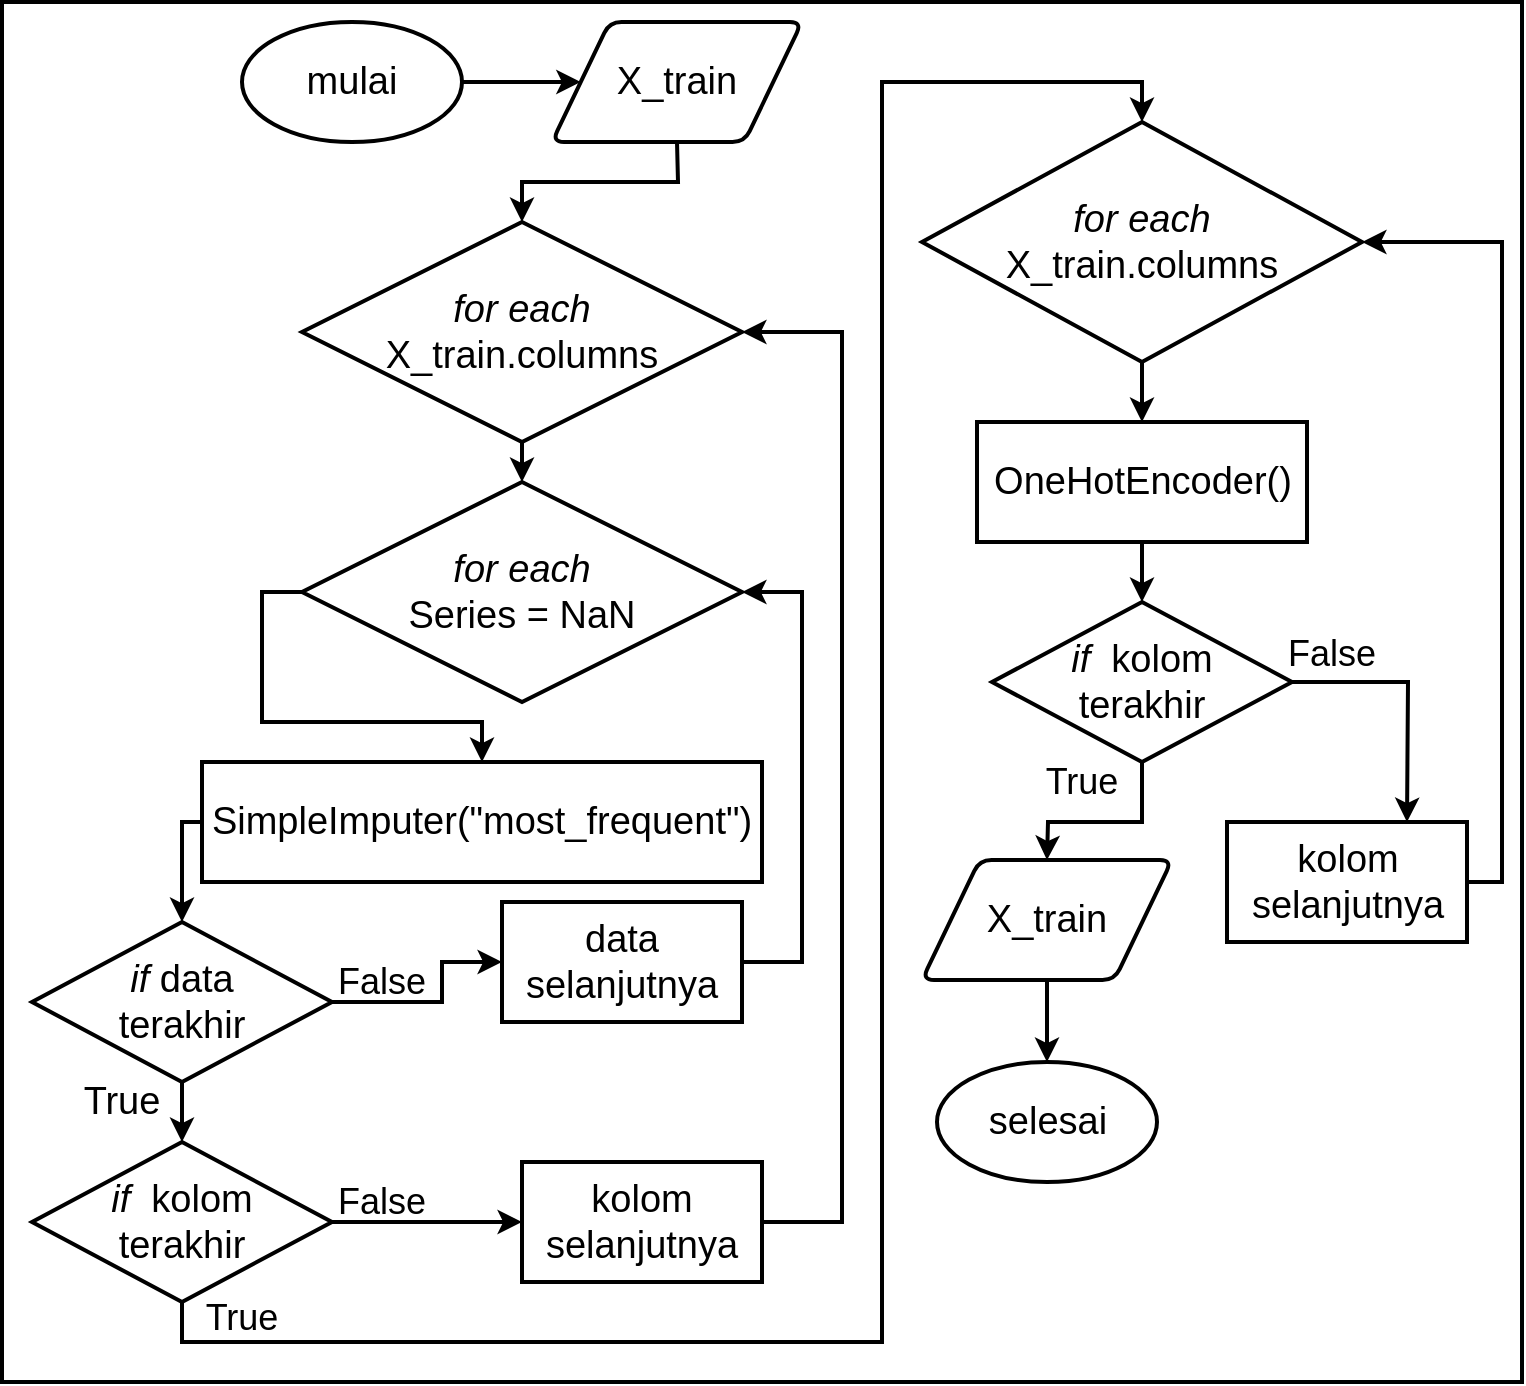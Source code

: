 <mxfile version="15.6.3" type="device"><diagram id="3OqKHIjlhKhbL3j-My_v" name="Page-1"><mxGraphModel dx="2800" dy="1087" grid="1" gridSize="10" guides="1" tooltips="1" connect="1" arrows="1" fold="1" page="1" pageScale="1" pageWidth="850" pageHeight="1100" math="0" shadow="0"><root><mxCell id="0"/><mxCell id="1" parent="0"/><mxCell id="IaLLA_4b4ACyGGXv01W9-3" value="" style="group" vertex="1" connectable="0" parent="1"><mxGeometry x="-110" y="180" width="760" height="690" as="geometry"/></mxCell><mxCell id="IaLLA_4b4ACyGGXv01W9-2" value="" style="rounded=0;whiteSpace=wrap;html=1;fontSize=19;strokeWidth=2;" vertex="1" parent="IaLLA_4b4ACyGGXv01W9-3"><mxGeometry width="760" height="690" as="geometry"/></mxCell><mxCell id="gep9XmqqdPEduZASDYvP-1" value="&lt;font style=&quot;font-size: 19px&quot;&gt;mulai&lt;/font&gt;" style="ellipse;whiteSpace=wrap;html=1;strokeWidth=2;container=0;" parent="IaLLA_4b4ACyGGXv01W9-3" vertex="1"><mxGeometry x="120" y="10" width="110" height="60" as="geometry"/></mxCell><mxCell id="gep9XmqqdPEduZASDYvP-2" value="&lt;font style=&quot;font-size: 19px&quot;&gt;selesai&lt;/font&gt;" style="ellipse;whiteSpace=wrap;html=1;strokeWidth=2;container=0;" parent="IaLLA_4b4ACyGGXv01W9-3" vertex="1"><mxGeometry x="467.5" y="530" width="110" height="60" as="geometry"/></mxCell><mxCell id="gep9XmqqdPEduZASDYvP-3" value="&lt;font style=&quot;font-size: 19px&quot;&gt;X_train&lt;/font&gt;" style="shape=parallelogram;html=1;strokeWidth=2;perimeter=parallelogramPerimeter;whiteSpace=wrap;rounded=1;arcSize=12;size=0.23;container=0;" parent="IaLLA_4b4ACyGGXv01W9-3" vertex="1"><mxGeometry x="275" y="10" width="125" height="60" as="geometry"/></mxCell><mxCell id="gep9XmqqdPEduZASDYvP-4" value="&lt;font style=&quot;font-size: 19px&quot;&gt;&lt;i&gt;for each&lt;/i&gt;&lt;br&gt;X_train.columns&lt;/font&gt;" style="rhombus;whiteSpace=wrap;html=1;strokeWidth=2;container=0;" parent="IaLLA_4b4ACyGGXv01W9-3" vertex="1"><mxGeometry x="150" y="110" width="220" height="110" as="geometry"/></mxCell><mxCell id="gep9XmqqdPEduZASDYvP-5" value="" style="endArrow=classic;html=1;exitX=1;exitY=0.5;exitDx=0;exitDy=0;strokeWidth=2;entryX=0;entryY=0.5;entryDx=0;entryDy=0;" parent="IaLLA_4b4ACyGGXv01W9-3" source="gep9XmqqdPEduZASDYvP-1" target="gep9XmqqdPEduZASDYvP-3" edge="1"><mxGeometry x="-10" y="-30" width="50" height="50" as="geometry"><mxPoint x="260" y="170" as="sourcePoint"/><mxPoint x="310" y="120" as="targetPoint"/></mxGeometry></mxCell><mxCell id="gep9XmqqdPEduZASDYvP-6" value="" style="endArrow=classic;html=1;strokeWidth=2;exitX=0.5;exitY=1;exitDx=0;exitDy=0;entryX=0.5;entryY=0;entryDx=0;entryDy=0;rounded=0;" parent="IaLLA_4b4ACyGGXv01W9-3" source="gep9XmqqdPEduZASDYvP-3" target="gep9XmqqdPEduZASDYvP-4" edge="1"><mxGeometry x="-10" y="-30" width="50" height="50" as="geometry"><mxPoint x="260" y="170" as="sourcePoint"/><mxPoint x="310" y="120" as="targetPoint"/><Array as="points"><mxPoint x="338" y="90"/><mxPoint x="260" y="90"/></Array></mxGeometry></mxCell><mxCell id="gep9XmqqdPEduZASDYvP-7" value="&lt;font style=&quot;font-size: 19px&quot;&gt;&lt;i&gt;for each&lt;/i&gt;&lt;br&gt;Series = NaN&lt;/font&gt;" style="rhombus;whiteSpace=wrap;html=1;strokeWidth=2;container=0;" parent="IaLLA_4b4ACyGGXv01W9-3" vertex="1"><mxGeometry x="150" y="240" width="220" height="110" as="geometry"/></mxCell><mxCell id="gep9XmqqdPEduZASDYvP-8" value="" style="endArrow=classic;html=1;strokeWidth=2;exitX=0.5;exitY=1;exitDx=0;exitDy=0;entryX=0.5;entryY=0;entryDx=0;entryDy=0;" parent="IaLLA_4b4ACyGGXv01W9-3" source="gep9XmqqdPEduZASDYvP-4" target="gep9XmqqdPEduZASDYvP-7" edge="1"><mxGeometry x="-10" y="-30" width="50" height="50" as="geometry"><mxPoint x="260" y="270" as="sourcePoint"/><mxPoint x="310" y="220" as="targetPoint"/></mxGeometry></mxCell><mxCell id="gep9XmqqdPEduZASDYvP-9" value="&lt;font style=&quot;font-size: 19px&quot;&gt;SimpleImputer(&quot;most_frequent&quot;)&lt;/font&gt;" style="rounded=0;whiteSpace=wrap;html=1;strokeWidth=2;container=0;" parent="IaLLA_4b4ACyGGXv01W9-3" vertex="1"><mxGeometry x="100" y="380" width="280" height="60" as="geometry"/></mxCell><mxCell id="gep9XmqqdPEduZASDYvP-10" value="" style="endArrow=classic;html=1;strokeWidth=2;exitX=0;exitY=0.5;exitDx=0;exitDy=0;entryX=0.5;entryY=0;entryDx=0;entryDy=0;rounded=0;" parent="IaLLA_4b4ACyGGXv01W9-3" source="gep9XmqqdPEduZASDYvP-7" target="gep9XmqqdPEduZASDYvP-9" edge="1"><mxGeometry x="110" y="-180" width="50" height="50" as="geometry"><mxPoint x="140" y="370" as="sourcePoint"/><mxPoint x="190" y="320" as="targetPoint"/><Array as="points"><mxPoint x="130" y="295"/><mxPoint x="130" y="360"/><mxPoint x="240" y="360"/></Array></mxGeometry></mxCell><mxCell id="gep9XmqqdPEduZASDYvP-11" value="&lt;font style=&quot;font-size: 19px&quot;&gt;&lt;i&gt;if&lt;/i&gt;&amp;nbsp;data&lt;br&gt;terakhir&lt;/font&gt;" style="rhombus;whiteSpace=wrap;html=1;strokeWidth=2;container=0;" parent="IaLLA_4b4ACyGGXv01W9-3" vertex="1"><mxGeometry x="15" y="460" width="150" height="80" as="geometry"/></mxCell><mxCell id="gep9XmqqdPEduZASDYvP-12" value="&lt;font style=&quot;font-size: 19px&quot;&gt;data&lt;br&gt;selanjutnya&lt;/font&gt;" style="rounded=0;whiteSpace=wrap;html=1;strokeWidth=2;container=0;" parent="IaLLA_4b4ACyGGXv01W9-3" vertex="1"><mxGeometry x="250" y="450" width="120" height="60" as="geometry"/></mxCell><mxCell id="gep9XmqqdPEduZASDYvP-13" value="&lt;font style=&quot;font-size: 19px&quot;&gt;&lt;i&gt;if&lt;/i&gt;&amp;nbsp; kolom&lt;br&gt;terakhir&lt;/font&gt;" style="rhombus;whiteSpace=wrap;html=1;strokeWidth=2;container=0;" parent="IaLLA_4b4ACyGGXv01W9-3" vertex="1"><mxGeometry x="15" y="570" width="150" height="80" as="geometry"/></mxCell><mxCell id="gep9XmqqdPEduZASDYvP-14" value="&lt;font style=&quot;font-size: 19px&quot;&gt;kolom&lt;br&gt;selanjutnya&lt;/font&gt;" style="rounded=0;whiteSpace=wrap;html=1;strokeWidth=2;container=0;" parent="IaLLA_4b4ACyGGXv01W9-3" vertex="1"><mxGeometry x="260" y="580" width="120" height="60" as="geometry"/></mxCell><mxCell id="gep9XmqqdPEduZASDYvP-15" value="" style="endArrow=classic;html=1;strokeWidth=2;exitX=0;exitY=0.5;exitDx=0;exitDy=0;entryX=0.5;entryY=0;entryDx=0;entryDy=0;rounded=0;" parent="IaLLA_4b4ACyGGXv01W9-3" source="gep9XmqqdPEduZASDYvP-9" target="gep9XmqqdPEduZASDYvP-11" edge="1"><mxGeometry x="-10" y="-30" width="50" height="50" as="geometry"><mxPoint x="290" y="400" as="sourcePoint"/><mxPoint x="340" y="350" as="targetPoint"/><Array as="points"><mxPoint x="90" y="410"/></Array></mxGeometry></mxCell><mxCell id="gep9XmqqdPEduZASDYvP-16" value="" style="endArrow=classic;html=1;strokeWidth=2;exitX=1;exitY=0.5;exitDx=0;exitDy=0;entryX=1;entryY=0.5;entryDx=0;entryDy=0;rounded=0;" parent="IaLLA_4b4ACyGGXv01W9-3" source="gep9XmqqdPEduZASDYvP-12" target="gep9XmqqdPEduZASDYvP-7" edge="1"><mxGeometry x="-10" y="-30" width="50" height="50" as="geometry"><mxPoint x="290" y="400" as="sourcePoint"/><mxPoint x="340" y="350" as="targetPoint"/><Array as="points"><mxPoint x="400" y="480"/><mxPoint x="400" y="295"/></Array></mxGeometry></mxCell><mxCell id="gep9XmqqdPEduZASDYvP-17" value="" style="endArrow=classic;html=1;strokeWidth=2;exitX=1;exitY=0.5;exitDx=0;exitDy=0;entryX=1;entryY=0.5;entryDx=0;entryDy=0;rounded=0;" parent="IaLLA_4b4ACyGGXv01W9-3" source="gep9XmqqdPEduZASDYvP-14" target="gep9XmqqdPEduZASDYvP-4" edge="1"><mxGeometry x="-10" y="-30" width="50" height="50" as="geometry"><mxPoint x="120" y="440" as="sourcePoint"/><mxPoint x="170" y="390" as="targetPoint"/><Array as="points"><mxPoint x="420" y="610"/><mxPoint x="420" y="165"/></Array></mxGeometry></mxCell><mxCell id="gep9XmqqdPEduZASDYvP-18" value="" style="endArrow=classic;html=1;strokeWidth=2;exitX=1;exitY=0.5;exitDx=0;exitDy=0;entryX=0;entryY=0.5;entryDx=0;entryDy=0;rounded=0;" parent="IaLLA_4b4ACyGGXv01W9-3" source="gep9XmqqdPEduZASDYvP-11" target="gep9XmqqdPEduZASDYvP-12" edge="1"><mxGeometry x="-10" y="-30" width="50" height="50" as="geometry"><mxPoint x="80" y="560" as="sourcePoint"/><mxPoint x="130" y="510" as="targetPoint"/><Array as="points"><mxPoint x="220" y="500"/><mxPoint x="220" y="480"/></Array></mxGeometry></mxCell><mxCell id="gep9XmqqdPEduZASDYvP-19" value="" style="endArrow=classic;html=1;strokeWidth=2;exitX=0.5;exitY=1;exitDx=0;exitDy=0;entryX=0.5;entryY=0;entryDx=0;entryDy=0;" parent="IaLLA_4b4ACyGGXv01W9-3" source="gep9XmqqdPEduZASDYvP-11" edge="1" target="gep9XmqqdPEduZASDYvP-13"><mxGeometry x="-10" y="-30" width="50" height="50" as="geometry"><mxPoint x="-10" y="610" as="sourcePoint"/><mxPoint x="100" y="580" as="targetPoint"/></mxGeometry></mxCell><mxCell id="gep9XmqqdPEduZASDYvP-20" value="" style="endArrow=classic;html=1;strokeWidth=2;exitX=1;exitY=0.5;exitDx=0;exitDy=0;entryX=0;entryY=0.5;entryDx=0;entryDy=0;rounded=0;" parent="IaLLA_4b4ACyGGXv01W9-3" source="gep9XmqqdPEduZASDYvP-13" target="gep9XmqqdPEduZASDYvP-14" edge="1"><mxGeometry x="-10" y="-30" width="50" height="50" as="geometry"><mxPoint x="30" y="600" as="sourcePoint"/><mxPoint x="80" y="550" as="targetPoint"/><Array as="points"><mxPoint x="165" y="610"/></Array></mxGeometry></mxCell><mxCell id="gep9XmqqdPEduZASDYvP-21" value="&lt;font style=&quot;font-size: 19px&quot;&gt;&lt;i&gt;for each&lt;/i&gt;&lt;br&gt;X_train.columns&lt;/font&gt;" style="rhombus;whiteSpace=wrap;html=1;strokeWidth=2;container=0;" parent="IaLLA_4b4ACyGGXv01W9-3" vertex="1"><mxGeometry x="460" y="60" width="220" height="120" as="geometry"/></mxCell><mxCell id="gep9XmqqdPEduZASDYvP-22" value="" style="endArrow=classic;html=1;strokeWidth=2;exitX=0.5;exitY=1;exitDx=0;exitDy=0;entryX=0.5;entryY=0;entryDx=0;entryDy=0;rounded=0;" parent="IaLLA_4b4ACyGGXv01W9-3" source="gep9XmqqdPEduZASDYvP-13" target="gep9XmqqdPEduZASDYvP-21" edge="1"><mxGeometry x="-10" y="-30" width="50" height="50" as="geometry"><mxPoint x="110" y="350" as="sourcePoint"/><mxPoint x="160" y="300" as="targetPoint"/><Array as="points"><mxPoint x="90" y="670"/><mxPoint x="440" y="670"/><mxPoint x="440" y="40"/><mxPoint x="570" y="40"/></Array></mxGeometry></mxCell><mxCell id="gep9XmqqdPEduZASDYvP-24" value="&lt;font style=&quot;font-size: 19px&quot;&gt;&lt;i&gt;if&lt;/i&gt;&amp;nbsp; kolom&lt;br&gt;terakhir&lt;/font&gt;" style="rhombus;whiteSpace=wrap;html=1;strokeWidth=2;container=0;" parent="IaLLA_4b4ACyGGXv01W9-3" vertex="1"><mxGeometry x="495" y="300" width="150" height="80" as="geometry"/></mxCell><mxCell id="gep9XmqqdPEduZASDYvP-25" value="&lt;font style=&quot;font-size: 19px&quot;&gt;OneHotEncoder()&lt;/font&gt;" style="rounded=0;whiteSpace=wrap;html=1;strokeWidth=2;container=0;" parent="IaLLA_4b4ACyGGXv01W9-3" vertex="1"><mxGeometry x="487.5" y="210" width="165" height="60" as="geometry"/></mxCell><mxCell id="gep9XmqqdPEduZASDYvP-26" value="&lt;font style=&quot;font-size: 19px&quot;&gt;kolom&lt;br&gt;selanjutnya&lt;/font&gt;" style="rounded=0;whiteSpace=wrap;html=1;strokeWidth=2;container=0;" parent="IaLLA_4b4ACyGGXv01W9-3" vertex="1"><mxGeometry x="612.5" y="410" width="120" height="60" as="geometry"/></mxCell><mxCell id="gep9XmqqdPEduZASDYvP-29" value="" style="endArrow=classic;html=1;strokeWidth=2;exitX=0.5;exitY=1;exitDx=0;exitDy=0;entryX=0.5;entryY=0;entryDx=0;entryDy=0;" parent="IaLLA_4b4ACyGGXv01W9-3" source="gep9XmqqdPEduZASDYvP-21" target="gep9XmqqdPEduZASDYvP-25" edge="1"><mxGeometry x="-10" y="-30" width="50" height="50" as="geometry"><mxPoint x="570" y="250" as="sourcePoint"/><mxPoint x="460" y="200" as="targetPoint"/></mxGeometry></mxCell><mxCell id="gep9XmqqdPEduZASDYvP-30" value="" style="endArrow=classic;html=1;strokeWidth=2;exitX=0.5;exitY=1;exitDx=0;exitDy=0;entryX=0.5;entryY=0;entryDx=0;entryDy=0;" parent="IaLLA_4b4ACyGGXv01W9-3" source="gep9XmqqdPEduZASDYvP-25" target="gep9XmqqdPEduZASDYvP-24" edge="1"><mxGeometry x="-10" y="-30" width="50" height="50" as="geometry"><mxPoint x="450" y="440" as="sourcePoint"/><mxPoint x="500" y="390" as="targetPoint"/></mxGeometry></mxCell><mxCell id="gep9XmqqdPEduZASDYvP-32" value="" style="endArrow=classic;html=1;strokeWidth=2;exitX=1;exitY=0.5;exitDx=0;exitDy=0;entryX=0.75;entryY=0;entryDx=0;entryDy=0;rounded=0;" parent="IaLLA_4b4ACyGGXv01W9-3" source="gep9XmqqdPEduZASDYvP-24" target="gep9XmqqdPEduZASDYvP-26" edge="1"><mxGeometry x="110" y="-180" width="50" height="50" as="geometry"><mxPoint x="310" y="440" as="sourcePoint"/><mxPoint x="360" y="390" as="targetPoint"/><Array as="points"><mxPoint x="703" y="340"/></Array></mxGeometry></mxCell><mxCell id="gep9XmqqdPEduZASDYvP-33" value="" style="endArrow=classic;html=1;strokeWidth=2;exitX=0.5;exitY=1;exitDx=0;exitDy=0;entryX=0.5;entryY=0;entryDx=0;entryDy=0;rounded=0;" parent="IaLLA_4b4ACyGGXv01W9-3" source="gep9XmqqdPEduZASDYvP-24" target="gep9XmqqdPEduZASDYvP-43" edge="1"><mxGeometry x="110" y="-180" width="50" height="50" as="geometry"><mxPoint x="440" y="440" as="sourcePoint"/><mxPoint x="490" y="390" as="targetPoint"/><Array as="points"><mxPoint x="570" y="410"/><mxPoint x="523" y="410"/></Array></mxGeometry></mxCell><mxCell id="gep9XmqqdPEduZASDYvP-34" value="" style="endArrow=classic;html=1;strokeWidth=2;exitX=1;exitY=0.5;exitDx=0;exitDy=0;entryX=1;entryY=0.5;entryDx=0;entryDy=0;rounded=0;" parent="IaLLA_4b4ACyGGXv01W9-3" source="gep9XmqqdPEduZASDYvP-26" target="gep9XmqqdPEduZASDYvP-21" edge="1"><mxGeometry x="-10" y="-30" width="50" height="50" as="geometry"><mxPoint x="440" y="370" as="sourcePoint"/><mxPoint x="490" y="320" as="targetPoint"/><Array as="points"><mxPoint x="750" y="440"/><mxPoint x="750" y="120"/></Array></mxGeometry></mxCell><mxCell id="gep9XmqqdPEduZASDYvP-35" value="&lt;font style=&quot;font-size: 19px&quot;&gt;True&lt;/font&gt;" style="text;html=1;strokeColor=none;fillColor=none;align=center;verticalAlign=middle;whiteSpace=wrap;rounded=0;container=0;" parent="IaLLA_4b4ACyGGXv01W9-3" vertex="1"><mxGeometry x="40" y="540" width="40" height="20" as="geometry"/></mxCell><mxCell id="gep9XmqqdPEduZASDYvP-36" value="&lt;font style=&quot;font-size: 18px&quot;&gt;False&lt;/font&gt;" style="text;html=1;strokeColor=none;fillColor=none;align=center;verticalAlign=middle;whiteSpace=wrap;rounded=0;container=0;" parent="IaLLA_4b4ACyGGXv01W9-3" vertex="1"><mxGeometry x="170" y="480" width="40" height="20" as="geometry"/></mxCell><mxCell id="gep9XmqqdPEduZASDYvP-37" value="&lt;font style=&quot;font-size: 18px&quot;&gt;False&lt;/font&gt;" style="text;html=1;strokeColor=none;fillColor=none;align=center;verticalAlign=middle;whiteSpace=wrap;rounded=0;container=0;" parent="IaLLA_4b4ACyGGXv01W9-3" vertex="1"><mxGeometry x="170" y="590" width="40" height="20" as="geometry"/></mxCell><mxCell id="gep9XmqqdPEduZASDYvP-38" value="&lt;font style=&quot;font-size: 18px&quot;&gt;True&lt;/font&gt;" style="text;html=1;strokeColor=none;fillColor=none;align=center;verticalAlign=middle;whiteSpace=wrap;rounded=0;container=0;" parent="IaLLA_4b4ACyGGXv01W9-3" vertex="1"><mxGeometry x="100" y="648" width="40" height="20" as="geometry"/></mxCell><mxCell id="gep9XmqqdPEduZASDYvP-39" value="&lt;font style=&quot;font-size: 18px&quot;&gt;False&lt;/font&gt;" style="text;html=1;strokeColor=none;fillColor=none;align=center;verticalAlign=middle;whiteSpace=wrap;rounded=0;container=0;" parent="IaLLA_4b4ACyGGXv01W9-3" vertex="1"><mxGeometry x="645" y="316" width="40" height="20" as="geometry"/></mxCell><mxCell id="gep9XmqqdPEduZASDYvP-40" value="&lt;font style=&quot;font-size: 18px&quot;&gt;True&lt;/font&gt;" style="text;html=1;strokeColor=none;fillColor=none;align=center;verticalAlign=middle;whiteSpace=wrap;rounded=0;container=0;" parent="IaLLA_4b4ACyGGXv01W9-3" vertex="1"><mxGeometry x="520" y="380" width="40" height="20" as="geometry"/></mxCell><mxCell id="gep9XmqqdPEduZASDYvP-43" value="&lt;font style=&quot;font-size: 19px&quot;&gt;X_train&lt;/font&gt;" style="shape=parallelogram;html=1;strokeWidth=2;perimeter=parallelogramPerimeter;whiteSpace=wrap;rounded=1;arcSize=12;size=0.23;container=0;" parent="IaLLA_4b4ACyGGXv01W9-3" vertex="1"><mxGeometry x="460" y="429" width="125" height="60" as="geometry"/></mxCell><mxCell id="gep9XmqqdPEduZASDYvP-44" value="" style="endArrow=classic;html=1;strokeWidth=2;exitX=0.5;exitY=1;exitDx=0;exitDy=0;entryX=0.5;entryY=0;entryDx=0;entryDy=0;rounded=0;" parent="IaLLA_4b4ACyGGXv01W9-3" source="gep9XmqqdPEduZASDYvP-43" target="gep9XmqqdPEduZASDYvP-2" edge="1"><mxGeometry x="110" y="-180" width="50" height="50" as="geometry"><mxPoint x="550" y="590" as="sourcePoint"/><mxPoint x="600" y="540" as="targetPoint"/></mxGeometry></mxCell></root></mxGraphModel></diagram></mxfile>